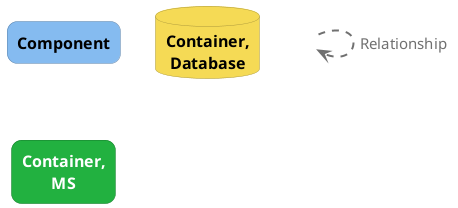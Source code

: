@startuml
set separator none

skinparam {
  shadowing false
  arrowFontSize 15
  defaultTextAlignment center
  wrapWidth 100
  maxMessageSize 100
}
hide stereotype

skinparam rectangle<<_transparent>> {
  BorderColor transparent
  BackgroundColor transparent
  FontColor transparent
}

skinparam rectangle<<1>> {
  BackgroundColor #85bbf0
  FontColor #000000
  BorderColor #5d82a8
  roundCorner 20
}
rectangle "==Component" <<1>>

skinparam database<<2>> {
  BackgroundColor #f5da55
  FontColor #000000
  BorderColor #ab983b
}
database "==Container, Database" <<2>>

skinparam rectangle<<3>> {
  BackgroundColor #22b140
  FontColor #ffffff
  BorderColor #177b2c
  roundCorner 20
}
rectangle "==Container, MS" <<3>>

rectangle "." <<_transparent>> as 4
4 .[#707070,thickness=2].> 4 : "<color:#707070>Relationship"


@enduml